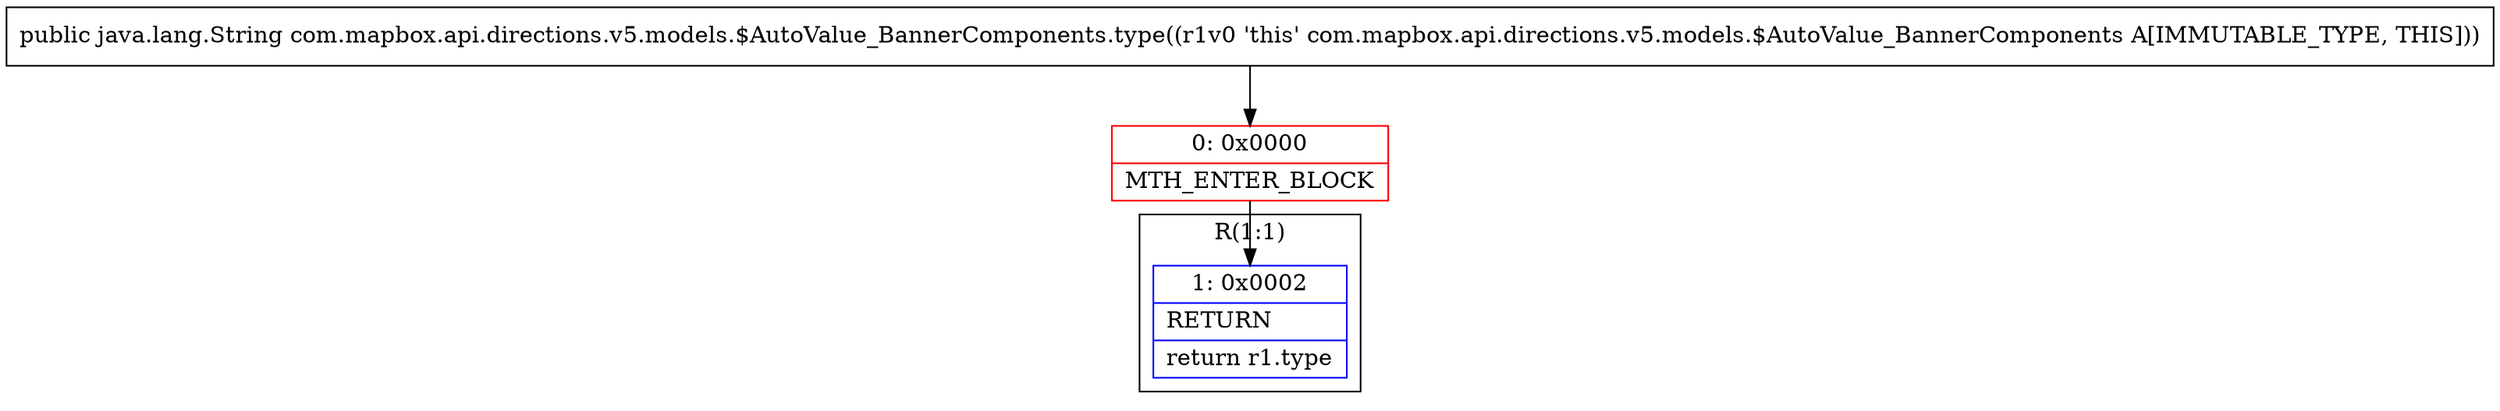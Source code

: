 digraph "CFG forcom.mapbox.api.directions.v5.models.$AutoValue_BannerComponents.type()Ljava\/lang\/String;" {
subgraph cluster_Region_1768336698 {
label = "R(1:1)";
node [shape=record,color=blue];
Node_1 [shape=record,label="{1\:\ 0x0002|RETURN\l|return r1.type\l}"];
}
Node_0 [shape=record,color=red,label="{0\:\ 0x0000|MTH_ENTER_BLOCK\l}"];
MethodNode[shape=record,label="{public java.lang.String com.mapbox.api.directions.v5.models.$AutoValue_BannerComponents.type((r1v0 'this' com.mapbox.api.directions.v5.models.$AutoValue_BannerComponents A[IMMUTABLE_TYPE, THIS])) }"];
MethodNode -> Node_0;
Node_0 -> Node_1;
}

